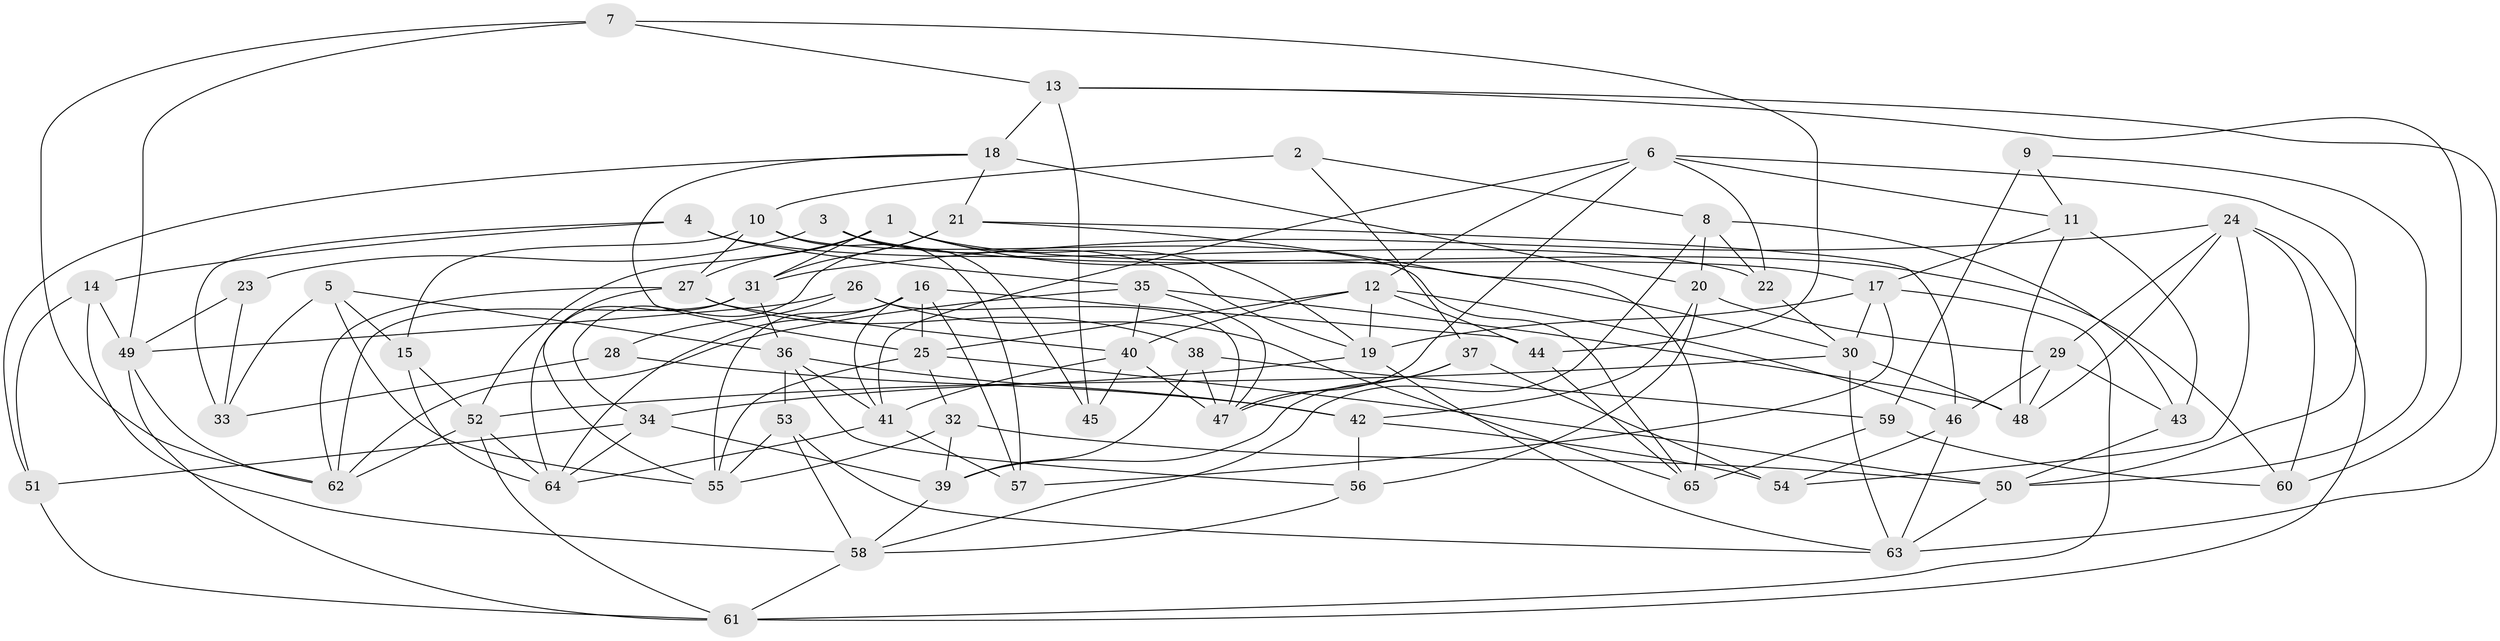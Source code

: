 // original degree distribution, {4: 1.0}
// Generated by graph-tools (version 1.1) at 2025/38/03/04/25 23:38:05]
// undirected, 65 vertices, 159 edges
graph export_dot {
  node [color=gray90,style=filled];
  1;
  2;
  3;
  4;
  5;
  6;
  7;
  8;
  9;
  10;
  11;
  12;
  13;
  14;
  15;
  16;
  17;
  18;
  19;
  20;
  21;
  22;
  23;
  24;
  25;
  26;
  27;
  28;
  29;
  30;
  31;
  32;
  33;
  34;
  35;
  36;
  37;
  38;
  39;
  40;
  41;
  42;
  43;
  44;
  45;
  46;
  47;
  48;
  49;
  50;
  51;
  52;
  53;
  54;
  55;
  56;
  57;
  58;
  59;
  60;
  61;
  62;
  63;
  64;
  65;
  1 -- 19 [weight=1.0];
  1 -- 27 [weight=1.0];
  1 -- 30 [weight=1.0];
  1 -- 31 [weight=1.0];
  1 -- 52 [weight=1.0];
  1 -- 60 [weight=1.0];
  2 -- 8 [weight=1.0];
  2 -- 10 [weight=2.0];
  2 -- 37 [weight=1.0];
  3 -- 17 [weight=1.0];
  3 -- 19 [weight=1.0];
  3 -- 23 [weight=2.0];
  3 -- 45 [weight=2.0];
  4 -- 14 [weight=1.0];
  4 -- 22 [weight=1.0];
  4 -- 33 [weight=1.0];
  4 -- 35 [weight=1.0];
  5 -- 15 [weight=1.0];
  5 -- 33 [weight=1.0];
  5 -- 36 [weight=1.0];
  5 -- 55 [weight=1.0];
  6 -- 11 [weight=1.0];
  6 -- 12 [weight=1.0];
  6 -- 22 [weight=1.0];
  6 -- 41 [weight=1.0];
  6 -- 47 [weight=1.0];
  6 -- 50 [weight=1.0];
  7 -- 13 [weight=1.0];
  7 -- 44 [weight=1.0];
  7 -- 49 [weight=1.0];
  7 -- 62 [weight=1.0];
  8 -- 20 [weight=1.0];
  8 -- 22 [weight=1.0];
  8 -- 43 [weight=2.0];
  8 -- 58 [weight=1.0];
  9 -- 11 [weight=1.0];
  9 -- 50 [weight=1.0];
  9 -- 59 [weight=2.0];
  10 -- 15 [weight=1.0];
  10 -- 27 [weight=1.0];
  10 -- 57 [weight=1.0];
  10 -- 65 [weight=1.0];
  11 -- 17 [weight=1.0];
  11 -- 43 [weight=2.0];
  11 -- 48 [weight=1.0];
  12 -- 19 [weight=1.0];
  12 -- 25 [weight=1.0];
  12 -- 40 [weight=1.0];
  12 -- 44 [weight=1.0];
  12 -- 46 [weight=1.0];
  13 -- 18 [weight=2.0];
  13 -- 45 [weight=1.0];
  13 -- 60 [weight=1.0];
  13 -- 63 [weight=1.0];
  14 -- 49 [weight=1.0];
  14 -- 51 [weight=1.0];
  14 -- 58 [weight=1.0];
  15 -- 52 [weight=1.0];
  15 -- 64 [weight=1.0];
  16 -- 25 [weight=1.0];
  16 -- 41 [weight=1.0];
  16 -- 44 [weight=1.0];
  16 -- 55 [weight=1.0];
  16 -- 57 [weight=1.0];
  16 -- 64 [weight=1.0];
  17 -- 19 [weight=1.0];
  17 -- 30 [weight=1.0];
  17 -- 57 [weight=1.0];
  17 -- 61 [weight=1.0];
  18 -- 20 [weight=1.0];
  18 -- 21 [weight=1.0];
  18 -- 25 [weight=1.0];
  18 -- 51 [weight=1.0];
  19 -- 34 [weight=1.0];
  19 -- 63 [weight=1.0];
  20 -- 29 [weight=2.0];
  20 -- 42 [weight=1.0];
  20 -- 56 [weight=1.0];
  21 -- 31 [weight=1.0];
  21 -- 34 [weight=1.0];
  21 -- 46 [weight=2.0];
  21 -- 65 [weight=1.0];
  22 -- 30 [weight=1.0];
  23 -- 33 [weight=1.0];
  23 -- 49 [weight=1.0];
  24 -- 29 [weight=1.0];
  24 -- 31 [weight=1.0];
  24 -- 48 [weight=1.0];
  24 -- 54 [weight=1.0];
  24 -- 60 [weight=1.0];
  24 -- 61 [weight=1.0];
  25 -- 32 [weight=1.0];
  25 -- 50 [weight=1.0];
  25 -- 55 [weight=1.0];
  26 -- 28 [weight=1.0];
  26 -- 47 [weight=1.0];
  26 -- 49 [weight=1.0];
  26 -- 65 [weight=1.0];
  27 -- 38 [weight=1.0];
  27 -- 40 [weight=1.0];
  27 -- 55 [weight=1.0];
  27 -- 62 [weight=1.0];
  28 -- 33 [weight=1.0];
  28 -- 42 [weight=2.0];
  29 -- 43 [weight=1.0];
  29 -- 46 [weight=1.0];
  29 -- 48 [weight=1.0];
  30 -- 48 [weight=1.0];
  30 -- 52 [weight=1.0];
  30 -- 63 [weight=1.0];
  31 -- 36 [weight=1.0];
  31 -- 62 [weight=1.0];
  31 -- 64 [weight=1.0];
  32 -- 39 [weight=1.0];
  32 -- 50 [weight=1.0];
  32 -- 55 [weight=1.0];
  34 -- 39 [weight=2.0];
  34 -- 51 [weight=1.0];
  34 -- 64 [weight=1.0];
  35 -- 40 [weight=1.0];
  35 -- 47 [weight=1.0];
  35 -- 48 [weight=2.0];
  35 -- 62 [weight=1.0];
  36 -- 41 [weight=1.0];
  36 -- 42 [weight=1.0];
  36 -- 53 [weight=1.0];
  36 -- 56 [weight=1.0];
  37 -- 39 [weight=1.0];
  37 -- 47 [weight=1.0];
  37 -- 54 [weight=1.0];
  38 -- 39 [weight=1.0];
  38 -- 47 [weight=1.0];
  38 -- 59 [weight=1.0];
  39 -- 58 [weight=1.0];
  40 -- 41 [weight=1.0];
  40 -- 45 [weight=1.0];
  40 -- 47 [weight=1.0];
  41 -- 57 [weight=1.0];
  41 -- 64 [weight=1.0];
  42 -- 54 [weight=1.0];
  42 -- 56 [weight=1.0];
  43 -- 50 [weight=1.0];
  44 -- 65 [weight=1.0];
  46 -- 54 [weight=1.0];
  46 -- 63 [weight=1.0];
  49 -- 61 [weight=1.0];
  49 -- 62 [weight=1.0];
  50 -- 63 [weight=1.0];
  51 -- 61 [weight=1.0];
  52 -- 61 [weight=1.0];
  52 -- 62 [weight=1.0];
  52 -- 64 [weight=1.0];
  53 -- 55 [weight=1.0];
  53 -- 58 [weight=1.0];
  53 -- 63 [weight=1.0];
  56 -- 58 [weight=1.0];
  58 -- 61 [weight=1.0];
  59 -- 60 [weight=1.0];
  59 -- 65 [weight=2.0];
}
